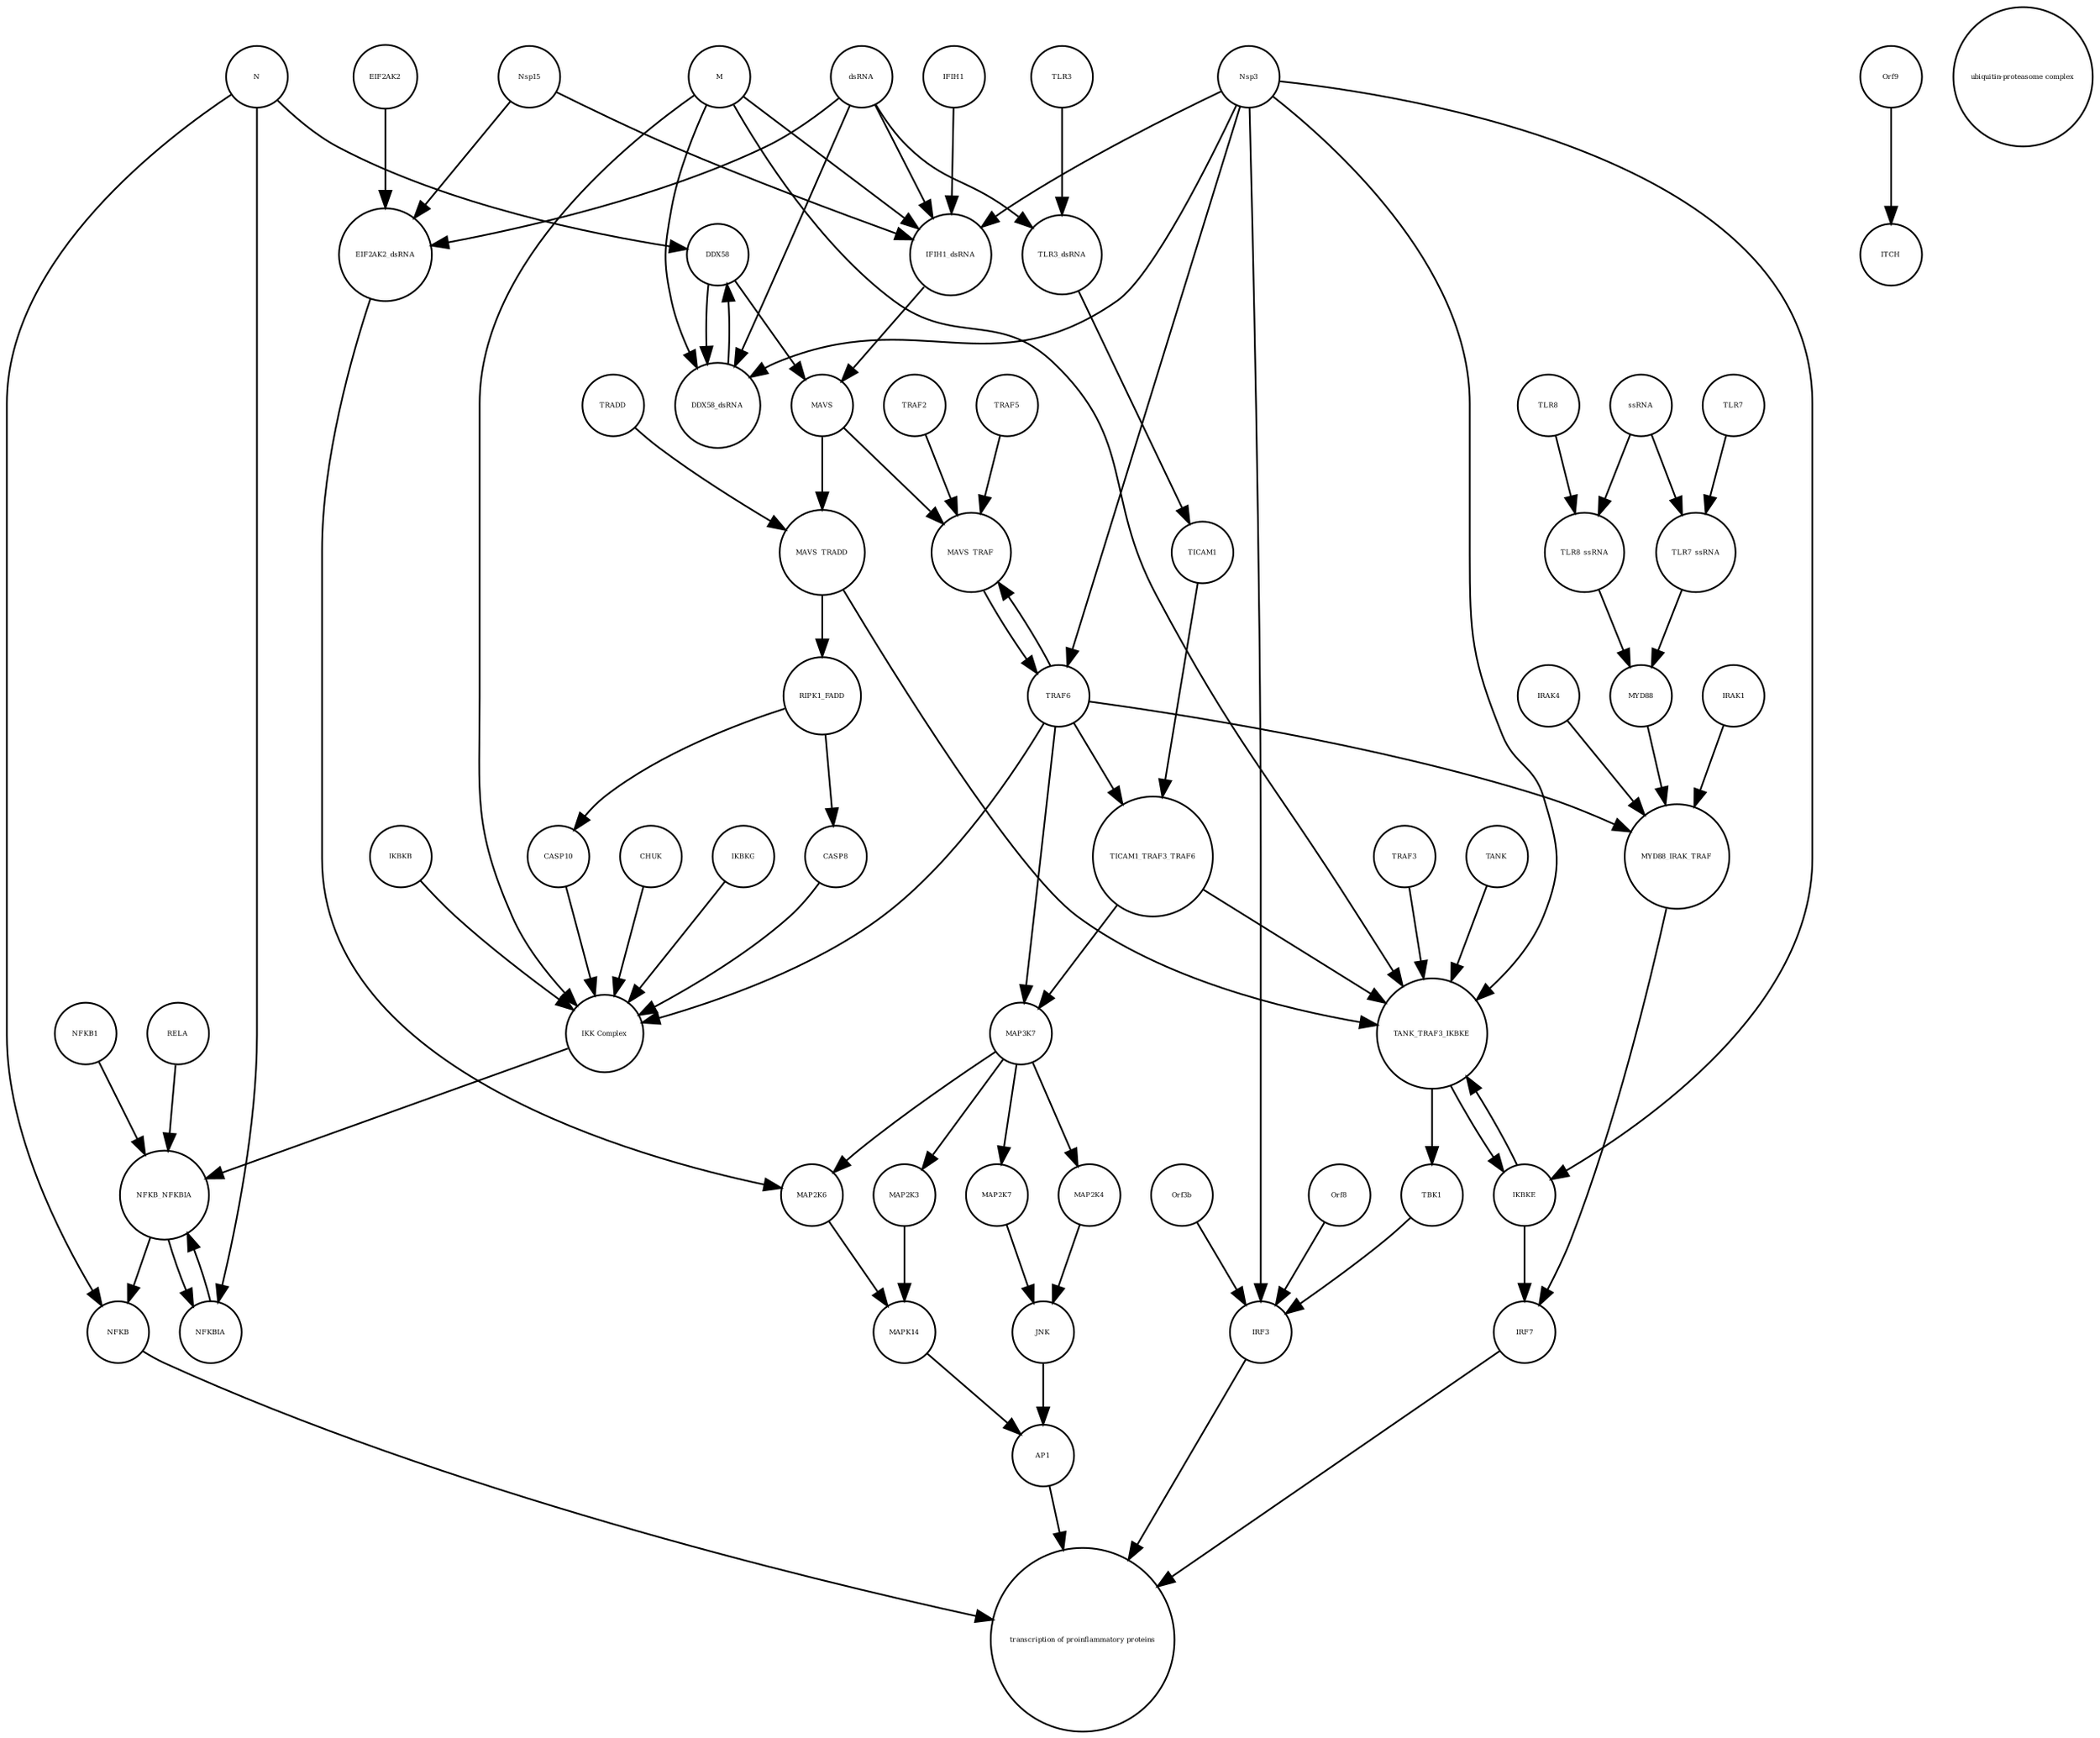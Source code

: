 strict digraph  {
AP1 [annotation="", bipartite=0, cls=complex, fontsize=4, label=AP1, shape=circle];
"transcription of proinflammatory proteins" [annotation="", bipartite=0, cls=phenotype, fontsize=4, label="transcription of proinflammatory proteins", shape=circle];
NFKB [annotation="", bipartite=0, cls=complex, fontsize=4, label=NFKB, shape=circle];
IRF3 [annotation=urn_miriam_hgnc_6118, bipartite=0, cls="macromolecule multimer", fontsize=4, label=IRF3, shape=circle];
IRF7 [annotation=urn_miriam_hgnc_6122, bipartite=0, cls="macromolecule multimer", fontsize=4, label=IRF7, shape=circle];
Nsp3 [annotation=urn_miriam_ncbiprotein_1802476807, bipartite=0, cls=macromolecule, fontsize=4, label=Nsp3, shape=circle];
MAVS_TRAF [annotation="", bipartite=0, cls=complex, fontsize=4, label=MAVS_TRAF, shape=circle];
M [annotation=urn_miriam_ncbiprotein_1796318601, bipartite=0, cls=macromolecule, fontsize=4, label=M, shape=circle];
MAPK14 [annotation="", bipartite=0, cls=macromolecule, fontsize=4, label=MAPK14, shape=circle];
TRAF6 [annotation=urn_miriam_hgnc_12036, bipartite=0, cls=macromolecule, fontsize=4, label=TRAF6, shape=circle];
CASP8 [annotation="", bipartite=0, cls=macromolecule, fontsize=4, label=CASP8, shape=circle];
TRAF5 [annotation=urn_miriam_hgnc_12035, bipartite=0, cls=macromolecule, fontsize=4, label=TRAF5, shape=circle];
TANK_TRAF3_IKBKE [annotation="", bipartite=0, cls=complex, fontsize=4, label=TANK_TRAF3_IKBKE, shape=circle];
EIF2AK2_dsRNA [annotation="", bipartite=0, cls=complex, fontsize=4, label=EIF2AK2_dsRNA, shape=circle];
RELA [annotation="", bipartite=0, cls=macromolecule, fontsize=4, label=RELA, shape=circle];
Orf8 [annotation=urn_miriam_ncbiprotein_1796318604, bipartite=0, cls=macromolecule, fontsize=4, label=Orf8, shape=circle];
TLR3_dsRNA [annotation="", bipartite=0, cls=complex, fontsize=4, label=TLR3_dsRNA, shape=circle];
IRAK1 [annotation=urn_miriam_hgnc_6112, bipartite=0, cls=macromolecule, fontsize=4, label=IRAK1, shape=circle];
MAP2K4 [annotation="", bipartite=0, cls=macromolecule, fontsize=4, label=MAP2K4, shape=circle];
TRAF3 [annotation="", bipartite=0, cls=macromolecule, fontsize=4, label=TRAF3, shape=circle];
NFKBIA [annotation=urn_miriam_hgnc_7797, bipartite=0, cls=macromolecule, fontsize=4, label=NFKBIA, shape=circle];
MAP2K7 [annotation="", bipartite=0, cls=macromolecule, fontsize=4, label=MAP2K7, shape=circle];
EIF2AK2 [annotation=urn_miriam_hgnc_9437, bipartite=0, cls=macromolecule, fontsize=4, label=EIF2AK2, shape=circle];
IFIH1 [annotation=urn_miriam_hgnc_18873, bipartite=0, cls=macromolecule, fontsize=4, label=IFIH1, shape=circle];
CHUK [annotation="", bipartite=0, cls=macromolecule, fontsize=4, label=CHUK, shape=circle];
MAVS [annotation=urn_miriam_hgnc_29233, bipartite=0, cls="macromolecule multimer", fontsize=4, label=MAVS, shape=circle];
IKBKE [annotation=urn_miriam_hgnc_14552, bipartite=0, cls=macromolecule, fontsize=4, label=IKBKE, shape=circle];
ssRNA [annotation="", bipartite=0, cls="nucleic acid feature", fontsize=4, label=ssRNA, shape=circle];
NFKB_NFKBIA [annotation="", bipartite=0, cls=complex, fontsize=4, label=NFKB_NFKBIA, shape=circle];
ITCH [annotation="", bipartite=0, cls=macromolecule, fontsize=4, label=ITCH, shape=circle];
TRAF2 [annotation=urn_miriam_hgnc_12032, bipartite=0, cls=macromolecule, fontsize=4, label=TRAF2, shape=circle];
NFKB1 [annotation="", bipartite=0, cls=macromolecule, fontsize=4, label=NFKB1, shape=circle];
MYD88_IRAK_TRAF [annotation="", bipartite=0, cls=complex, fontsize=4, label=MYD88_IRAK_TRAF, shape=circle];
Orf3b [annotation=urn_miriam_uniprot_P59633, bipartite=0, cls=macromolecule, fontsize=4, label=Orf3b, shape=circle];
dsRNA [annotation="", bipartite=0, cls="nucleic acid feature", fontsize=4, label=dsRNA, shape=circle];
TLR8 [annotation=urn_miriam_hgnc_15632, bipartite=0, cls=macromolecule, fontsize=4, label=TLR8, shape=circle];
JNK [annotation="", bipartite=0, cls=complex, fontsize=4, label=JNK, shape=circle];
Orf9 [annotation=urn_miriam_uniprot_P59636, bipartite=0, cls=macromolecule, fontsize=4, label=Orf9, shape=circle];
DDX58_dsRNA [annotation="", bipartite=0, cls=complex, fontsize=4, label=DDX58_dsRNA, shape=circle];
TLR7_ssRNA [annotation="", bipartite=0, cls=complex, fontsize=4, label=TLR7_ssRNA, shape=circle];
IKBKG [annotation="", bipartite=0, cls=macromolecule, fontsize=4, label=IKBKG, shape=circle];
RIPK1_FADD [annotation="", bipartite=0, cls=complex, fontsize=4, label=RIPK1_FADD, shape=circle];
N [annotation=urn_miriam_ncbiprotein_1798174255, bipartite=0, cls=macromolecule, fontsize=4, label=N, shape=circle];
TBK1 [annotation="", bipartite=0, cls=macromolecule, fontsize=4, label=TBK1, shape=circle];
TLR7 [annotation=urn_miriam_hgnc_15631, bipartite=0, cls=macromolecule, fontsize=4, label=TLR7, shape=circle];
MAP2K3 [annotation="", bipartite=0, cls=macromolecule, fontsize=4, label=MAP2K3, shape=circle];
MAP2K6 [annotation="", bipartite=0, cls=macromolecule, fontsize=4, label=MAP2K6, shape=circle];
DDX58 [annotation=urn_miriam_hgnc_19102, bipartite=0, cls=macromolecule, fontsize=4, label=DDX58, shape=circle];
IFIH1_dsRNA [annotation="", bipartite=0, cls=complex, fontsize=4, label=IFIH1_dsRNA, shape=circle];
TLR8_ssRNA [annotation="", bipartite=0, cls=complex, fontsize=4, label=TLR8_ssRNA, shape=circle];
Nsp15 [annotation=urn_miriam_ncbiprotein_1802476818, bipartite=0, cls=macromolecule, fontsize=4, label=Nsp15, shape=circle];
MAP3K7 [annotation="", bipartite=0, cls=macromolecule, fontsize=4, label=MAP3K7, shape=circle];
TANK [annotation="", bipartite=0, cls=macromolecule, fontsize=4, label=TANK, shape=circle];
CASP10 [annotation="", bipartite=0, cls=macromolecule, fontsize=4, label=CASP10, shape=circle];
IRAK4 [annotation=urn_miriam_hgnc_17967, bipartite=0, cls=macromolecule, fontsize=4, label=IRAK4, shape=circle];
TLR3 [annotation=urn_miriam_hgnc_11849, bipartite=0, cls="macromolecule multimer", fontsize=4, label=TLR3, shape=circle];
TRADD [annotation=urn_miriam_hgnc_12030, bipartite=0, cls=macromolecule, fontsize=4, label=TRADD, shape=circle];
MYD88 [annotation="", bipartite=0, cls=macromolecule, fontsize=4, label=MYD88, shape=circle];
IKBKB [annotation="", bipartite=0, cls=macromolecule, fontsize=4, label=IKBKB, shape=circle];
"IKK Complex" [annotation="", bipartite=0, cls=complex, fontsize=4, label="IKK Complex", shape=circle];
"ubiquitin-proteasome complex" [annotation="", bipartite=0, cls=complex, fontsize=4, label="ubiquitin-proteasome complex", shape=circle];
TICAM1_TRAF3_TRAF6 [annotation="", bipartite=0, cls=complex, fontsize=4, label=TICAM1_TRAF3_TRAF6, shape=circle];
MAVS_TRADD [annotation="", bipartite=0, cls=complex, fontsize=4, label=MAVS_TRADD, shape=circle];
TICAM1 [annotation=urn_miriam_hgnc_18348, bipartite=0, cls=macromolecule, fontsize=4, label=TICAM1, shape=circle];
AP1 -> "transcription of proinflammatory proteins"  [annotation="", interaction_type="necessary stimulation"];
NFKB -> "transcription of proinflammatory proteins"  [annotation="", interaction_type="necessary stimulation"];
IRF3 -> "transcription of proinflammatory proteins"  [annotation="", interaction_type="necessary stimulation"];
IRF7 -> "transcription of proinflammatory proteins"  [annotation="", interaction_type="necessary stimulation"];
Nsp3 -> TRAF6  [annotation="urn_miriam_pubmed_27164085|urn_miriam_taxonomy_694009", interaction_type=catalysis];
Nsp3 -> TANK_TRAF3_IKBKE  [annotation="urn_miriam_pubmed_19366914|urn_miriam_pubmed_27164085|urn_miriam_pubmed_19380580|urn_miriam_taxonomy_694009", interaction_type=inhibition];
Nsp3 -> IKBKE  [annotation="urn_miriam_pubmed_20303872|urn_miriam_pubmed_31226023|urn_miriam_taxonomy_694009", interaction_type=inhibition];
Nsp3 -> DDX58_dsRNA  [annotation="urn_miriam_pubmed_20303872|urn_miriam_pubmed_19380580|urn_miriam_pubmed_31226023|urn_miriam_taxonomy_694009", interaction_type=inhibition];
Nsp3 -> IFIH1_dsRNA  [annotation="urn_miriam_pubmed_28484023|urn_miriam_pubmed_19380580|urn_miriam_pubmed_31226023|urn_miriam_taxonomy_694009", interaction_type=inhibition];
Nsp3 -> IRF3  [annotation="urn_miriam_pubmed_17761676|urn_miriam_pubmed_31226023|urn_miriam_taxonomy_694009", interaction_type=inhibition];
MAVS_TRAF -> TRAF6  [annotation=urn_miriam_pubmed_19366914, interaction_type=catalysis];
M -> TANK_TRAF3_IKBKE  [annotation="urn_miriam_pubmed_19380580|urn_miriam_pubmed_19366914|urn_miriam_taxonomy_694009", interaction_type=inhibition];
M -> "IKK Complex"  [annotation="urn_miriam_pubmed_19366914|urn_miriam_pubmed_20303872|urn_miriam_pubmed_17705188|urn_miriam_pubmed_694009", interaction_type=inhibition];
M -> DDX58_dsRNA  [annotation="urn_miriam_pubmed_20303872|urn_miriam_pubmed_19380580|urn_miriam_pubmed_31226023|urn_miriam_taxonomy_694009", interaction_type=inhibition];
M -> IFIH1_dsRNA  [annotation="urn_miriam_pubmed_28484023|urn_miriam_pubmed_19380580|urn_miriam_pubmed_31226023|urn_miriam_taxonomy_694009", interaction_type=inhibition];
MAPK14 -> AP1  [annotation=urn_miriam_pubmed_19366914, interaction_type=stimulation];
TRAF6 -> TICAM1_TRAF3_TRAF6  [annotation="", interaction_type=production];
TRAF6 -> MYD88_IRAK_TRAF  [annotation="", interaction_type=production];
TRAF6 -> "IKK Complex"  [annotation="urn_miriam_pubmed_19366914|urn_miriam_pubmed_20303872|urn_miriam_pubmed_17705188|urn_miriam_pubmed_694009", interaction_type=stimulation];
TRAF6 -> MAVS_TRAF  [annotation="", interaction_type=production];
TRAF6 -> MAP3K7  [annotation=urn_miriam_pubmed_19366914, interaction_type=stimulation];
CASP8 -> "IKK Complex"  [annotation="urn_miriam_pubmed_19366914|urn_miriam_pubmed_20303872|urn_miriam_pubmed_17705188|urn_miriam_pubmed_694009", interaction_type=stimulation];
TRAF5 -> MAVS_TRAF  [annotation="", interaction_type=production];
TANK_TRAF3_IKBKE -> IKBKE  [annotation="urn_miriam_pubmed_20303872|urn_miriam_pubmed_31226023|urn_miriam_taxonomy_694009", interaction_type=stimulation];
TANK_TRAF3_IKBKE -> TBK1  [annotation=urn_miriam_pubmed_20303872, interaction_type=stimulation];
EIF2AK2_dsRNA -> MAP2K6  [annotation=urn_miriam_pubmed_19366914, interaction_type=stimulation];
RELA -> NFKB_NFKBIA  [annotation="", interaction_type=production];
Orf8 -> IRF3  [annotation="urn_miriam_pubmed_17761676|urn_miriam_pubmed_31226023|urn_miriam_taxonomy_694009", interaction_type=inhibition];
TLR3_dsRNA -> TICAM1  [annotation=urn_miriam_pubmed_20303872, interaction_type=stimulation];
IRAK1 -> MYD88_IRAK_TRAF  [annotation="", interaction_type=production];
MAP2K4 -> JNK  [annotation=urn_miriam_pubmed_19366914, interaction_type=catalysis];
TRAF3 -> TANK_TRAF3_IKBKE  [annotation="", interaction_type=production];
NFKBIA -> NFKB_NFKBIA  [annotation="", interaction_type=production];
MAP2K7 -> JNK  [annotation=urn_miriam_pubmed_19366914, interaction_type=catalysis];
EIF2AK2 -> EIF2AK2_dsRNA  [annotation="", interaction_type=production];
IFIH1 -> IFIH1_dsRNA  [annotation="", interaction_type=production];
CHUK -> "IKK Complex"  [annotation="", interaction_type=production];
MAVS -> MAVS_TRAF  [annotation="", interaction_type=production];
MAVS -> MAVS_TRADD  [annotation="", interaction_type=production];
IKBKE -> IRF7  [annotation=urn_miriam_pubmed_20303872, interaction_type=catalysis];
IKBKE -> TANK_TRAF3_IKBKE  [annotation="", interaction_type=production];
ssRNA -> TLR8_ssRNA  [annotation="", interaction_type=production];
ssRNA -> TLR7_ssRNA  [annotation="", interaction_type=production];
NFKB_NFKBIA -> NFKB  [annotation="", interaction_type=production];
NFKB_NFKBIA -> NFKBIA  [annotation="", interaction_type=production];
TRAF2 -> MAVS_TRAF  [annotation="", interaction_type=production];
NFKB1 -> NFKB_NFKBIA  [annotation="", interaction_type=production];
MYD88_IRAK_TRAF -> IRF7  [annotation=urn_miriam_pubmed_20303872, interaction_type=catalysis];
Orf3b -> IRF3  [annotation="urn_miriam_pubmed_17761676|urn_miriam_pubmed_31226023|urn_miriam_taxonomy_694009", interaction_type=inhibition];
dsRNA -> IFIH1_dsRNA  [annotation="", interaction_type=production];
dsRNA -> DDX58_dsRNA  [annotation="", interaction_type=production];
dsRNA -> EIF2AK2_dsRNA  [annotation="", interaction_type=production];
dsRNA -> TLR3_dsRNA  [annotation="", interaction_type=production];
TLR8 -> TLR8_ssRNA  [annotation="", interaction_type=production];
JNK -> AP1  [annotation=urn_miriam_pubmed_19366914, interaction_type=stimulation];
Orf9 -> ITCH  [annotation="urn_miriam_pubmed_25135833|urn_miriam_taxonomy_694009", interaction_type=stimulation];
DDX58_dsRNA -> DDX58  [annotation="urn_miriam_pubmed_25581309|urn_miriam_pubmed_28148787|urn_miriam_taxonomy_694009", interaction_type=catalysis];
TLR7_ssRNA -> MYD88  [annotation=urn_miriam_pubmed_19366914, interaction_type=stimulation];
IKBKG -> "IKK Complex"  [annotation="", interaction_type=production];
RIPK1_FADD -> CASP8  [annotation=urn_miriam_pubmed_19366914, interaction_type=stimulation];
RIPK1_FADD -> CASP10  [annotation=urn_miriam_pubmed_20303872, interaction_type=stimulation];
N -> DDX58  [annotation="urn_miriam_pubmed_25581309|urn_miriam_pubmed_28148787|urn_miriam_taxonomy_694009", interaction_type=inhibition];
N -> NFKB  [annotation="urn_miriam_pubmed_16143815|urn_miriam_taxonomy_694009", interaction_type=stimulation];
N -> NFKBIA  [annotation="urn_miriam_pubmed_16143815|urn_miriam_taxonomy_694009", interaction_type=stimulation];
TBK1 -> IRF3  [annotation="urn_miriam_pubmed_17761676|urn_miriam_pubmed_31226023|urn_miriam_taxonomy_694009", interaction_type=catalysis];
TLR7 -> TLR7_ssRNA  [annotation="", interaction_type=production];
MAP2K3 -> MAPK14  [annotation=urn_miriam_pubmed_19366914, interaction_type=catalysis];
MAP2K6 -> MAPK14  [annotation=urn_miriam_pubmed_19366914, interaction_type=catalysis];
DDX58 -> MAVS  [annotation=urn_miriam_pubmed_25581309, interaction_type=catalysis];
DDX58 -> DDX58_dsRNA  [annotation="", interaction_type=production];
IFIH1_dsRNA -> MAVS  [annotation=urn_miriam_pubmed_25581309, interaction_type=catalysis];
TLR8_ssRNA -> MYD88  [annotation=urn_miriam_pubmed_19366914, interaction_type=stimulation];
Nsp15 -> IFIH1_dsRNA  [annotation="urn_miriam_pubmed_28484023|urn_miriam_pubmed_19380580|urn_miriam_pubmed_31226023|urn_miriam_taxonomy_694009", interaction_type=inhibition];
Nsp15 -> EIF2AK2_dsRNA  [annotation="urn_miriam_pubmed_28484023|urn_miriam_pubmed_19366914|urn_miriam_taxonomy_694009", interaction_type=inhibition];
MAP3K7 -> MAP2K7  [annotation=urn_miriam_pubmed_19366914, interaction_type=catalysis];
MAP3K7 -> MAP2K4  [annotation=urn_miriam_pubmed_19366914, interaction_type=catalysis];
MAP3K7 -> MAP2K6  [annotation=urn_miriam_pubmed_19366914, interaction_type=catalysis];
MAP3K7 -> MAP2K3  [annotation=urn_miriam_pubmed_19366914, interaction_type=catalysis];
TANK -> TANK_TRAF3_IKBKE  [annotation="", interaction_type=production];
CASP10 -> "IKK Complex"  [annotation="urn_miriam_pubmed_19366914|urn_miriam_pubmed_20303872|urn_miriam_pubmed_17705188|urn_miriam_pubmed_694009", interaction_type=stimulation];
IRAK4 -> MYD88_IRAK_TRAF  [annotation="", interaction_type=production];
TLR3 -> TLR3_dsRNA  [annotation="", interaction_type=production];
TRADD -> MAVS_TRADD  [annotation="", interaction_type=production];
MYD88 -> MYD88_IRAK_TRAF  [annotation="", interaction_type=production];
IKBKB -> "IKK Complex"  [annotation="", interaction_type=production];
"IKK Complex" -> NFKB_NFKBIA  [annotation=urn_miriam_pubmed_19366914, interaction_type=catalysis];
TICAM1_TRAF3_TRAF6 -> MAP3K7  [annotation=urn_miriam_pubmed_19366914, interaction_type=stimulation];
TICAM1_TRAF3_TRAF6 -> TANK_TRAF3_IKBKE  [annotation="urn_miriam_pubmed_19380580|urn_miriam_pubmed_19366914|urn_miriam_taxonomy_694009", interaction_type=stimulation];
MAVS_TRADD -> RIPK1_FADD  [annotation=urn_miriam_pubmed_19366914, interaction_type=stimulation];
MAVS_TRADD -> TANK_TRAF3_IKBKE  [annotation="urn_miriam_pubmed_19366914|urn_miriam_pubmed_27164085|urn_miriam_pubmed_19380580|urn_miriam_taxonomy_694009", interaction_type=stimulation];
TICAM1 -> TICAM1_TRAF3_TRAF6  [annotation="", interaction_type=production];
}
